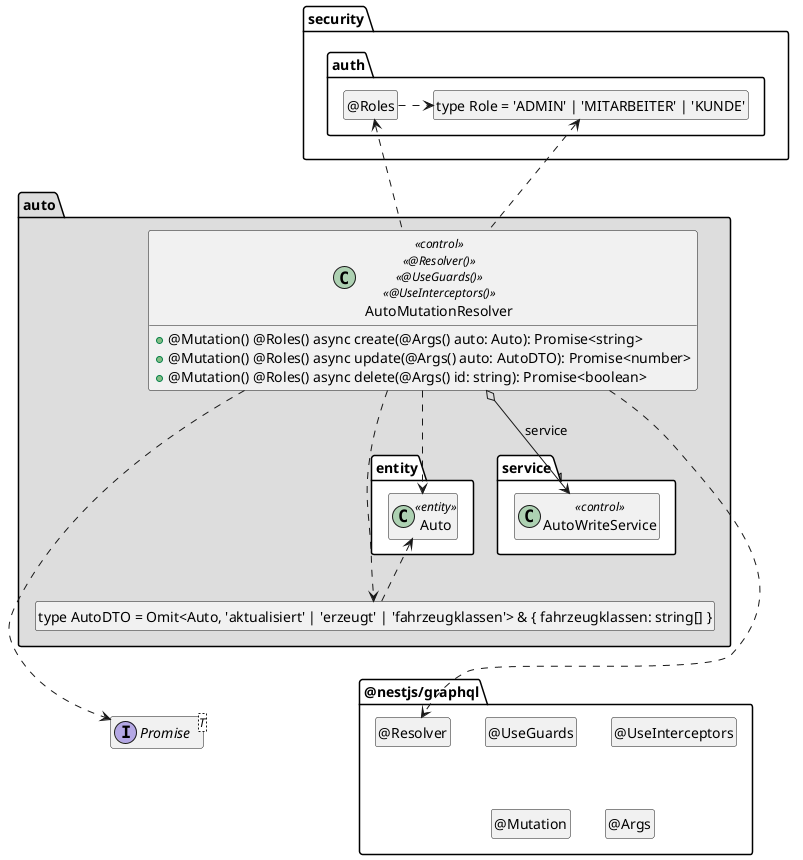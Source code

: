 ' Preview durch <Alt>d

@startuml Controller-Klasse

interface Promise<T>

package @nestjs/graphql {
  class "@Resolver" as Resolver
  hide Resolver circle

  class "@UseGuards" as UseGuards
  hide UseGuards circle

  class "@UseInterceptors" as UseInterceptors
  hide UseInterceptors circle

  class "@Mutation" as Mutation
  hide Mutation circle

  class "@Args" as Args
  hide Args circle
}

package security.auth {
  class "type Role = 'ADMIN' | 'MITARBEITER' | 'KUNDE'" as Role
  hide Role circle

  class "@Roles" as Roles
  hide Roles circle

  Roles .right.> Role
}

package auto #DDDDDD {
  package entity #FFFFFF {
    class Auto <<entity>>
  }

  package service #FFFFFF {
    class AutoWriteService << control >>
  }

  class "type AutoDTO = Omit<Auto, 'aktualisiert' | 'erzeugt' | 'fahrzeugklassen'> & { fahrzeugklassen: string[] }" as AutoDTO
  hide AutoDTO circle

  class AutoMutationResolver << control >> << @Resolver() >> << @UseGuards() >> << @UseInterceptors() >> {
    + @Mutation() @Roles() async create(@Args() auto: Auto): Promise<string>
    + @Mutation() @Roles() async update(@Args() auto: AutoDTO): Promise<number>
    + @Mutation() @Roles() async delete(@Args() id: string): Promise<boolean>
  }

  AutoMutationResolver o-down-> "1" AutoWriteService : service

  AutoMutationResolver ..> Auto
  AutoMutationResolver ..> AutoDTO
  AutoDTO .up.> Auto
  AutoMutationResolver ..> Promise
  AutoMutationResolver ..> Resolver

  AutoMutationResolver .up.> Roles
  AutoMutationResolver .up.> Role

  AutoDTO .[hidden].> Promise
  AutoDTO .[hidden].> Resolver
}

hide empty members

@enduml
